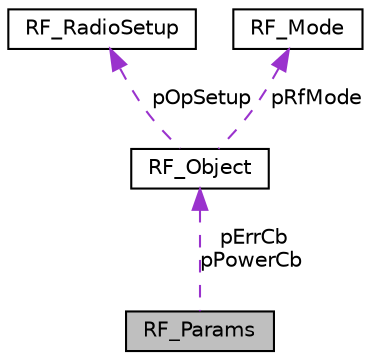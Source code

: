 digraph "RF_Params"
{
  edge [fontname="Helvetica",fontsize="10",labelfontname="Helvetica",labelfontsize="10"];
  node [fontname="Helvetica",fontsize="10",shape=record];
  Node1 [label="RF_Params",height=0.2,width=0.4,color="black", fillcolor="grey75", style="filled", fontcolor="black"];
  Node2 -> Node1 [dir="back",color="darkorchid3",fontsize="10",style="dashed",label=" pErrCb\npPowerCb" ,fontname="Helvetica"];
  Node2 [label="RF_Object",height=0.2,width=0.4,color="black", fillcolor="white", style="filled",URL="$struct_r_f___object.html",tooltip="Struct used to store RF client state and configuration Pointer to an RF_Object is used as handles (RF..."];
  Node3 -> Node2 [dir="back",color="darkorchid3",fontsize="10",style="dashed",label=" pOpSetup" ,fontname="Helvetica"];
  Node3 [label="RF_RadioSetup",height=0.2,width=0.4,color="black", fillcolor="white", style="filled",URL="$union_r_f___radio_setup.html",tooltip="Union of the different flavors of RADIO_SETUP commands. "];
  Node4 -> Node2 [dir="back",color="darkorchid3",fontsize="10",style="dashed",label=" pRfMode" ,fontname="Helvetica"];
  Node4 [label="RF_Mode",height=0.2,width=0.4,color="black", fillcolor="white", style="filled",URL="$struct_r_f___mode.html",tooltip="Struct defining operating mode of RF driver. "];
}
